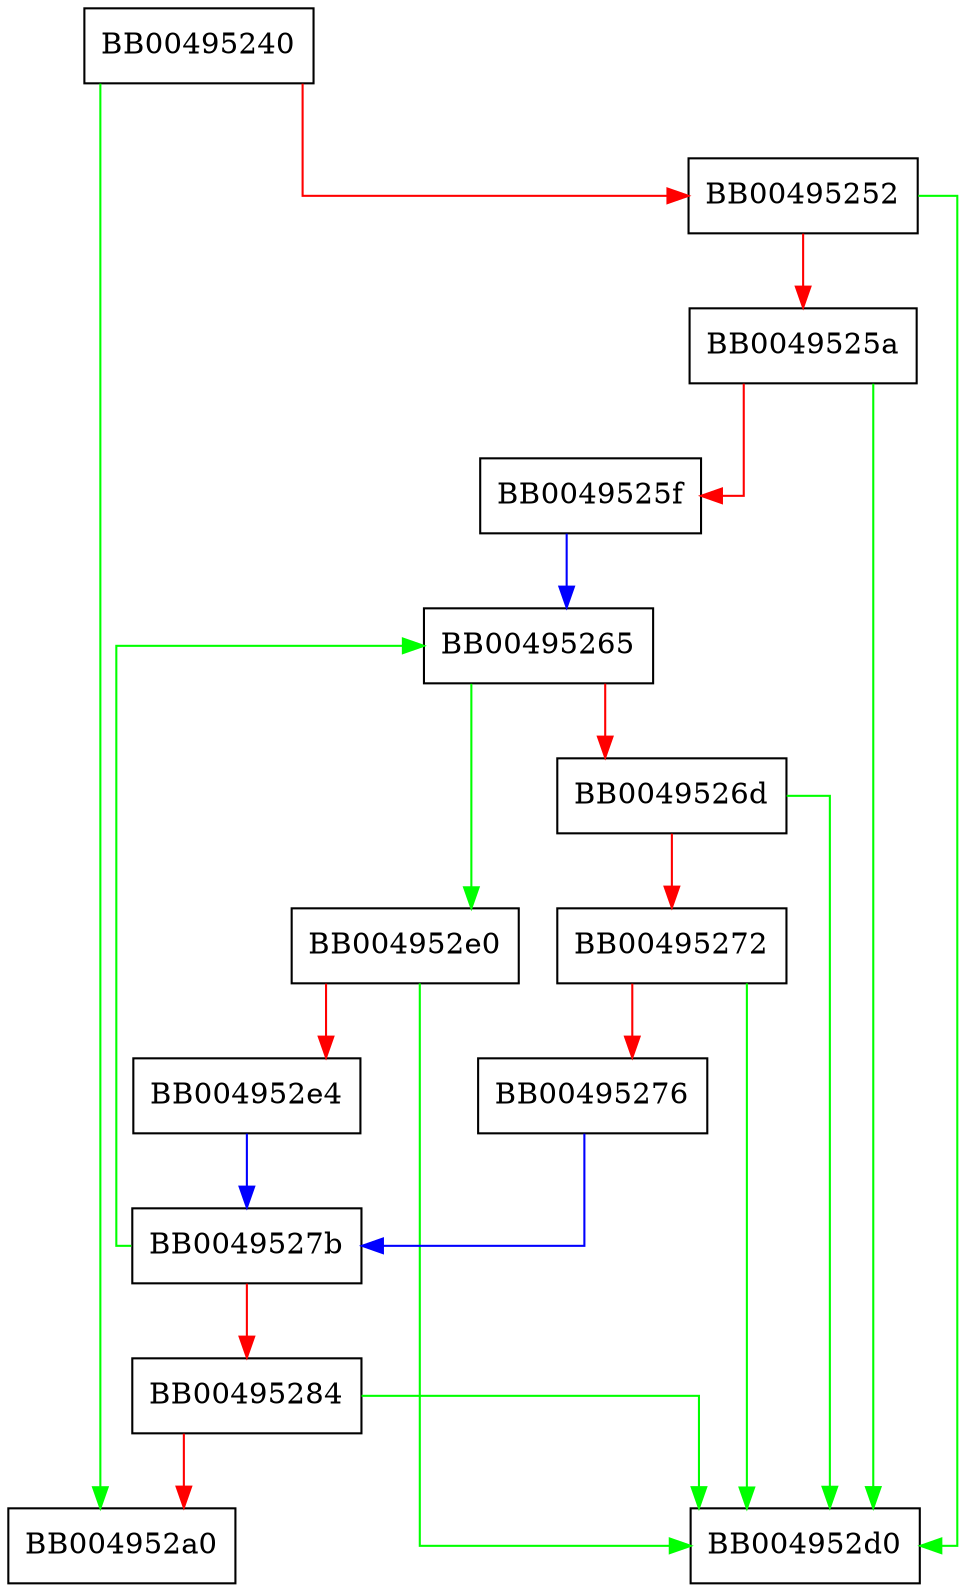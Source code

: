 digraph SSL_CTX_set1_server_cert_type {
  node [shape="box"];
  graph [splines=ortho];
  BB00495240 -> BB004952a0 [color="green"];
  BB00495240 -> BB00495252 [color="red"];
  BB00495252 -> BB004952d0 [color="green"];
  BB00495252 -> BB0049525a [color="red"];
  BB0049525a -> BB004952d0 [color="green"];
  BB0049525a -> BB0049525f [color="red"];
  BB0049525f -> BB00495265 [color="blue"];
  BB00495265 -> BB004952e0 [color="green"];
  BB00495265 -> BB0049526d [color="red"];
  BB0049526d -> BB004952d0 [color="green"];
  BB0049526d -> BB00495272 [color="red"];
  BB00495272 -> BB004952d0 [color="green"];
  BB00495272 -> BB00495276 [color="red"];
  BB00495276 -> BB0049527b [color="blue"];
  BB0049527b -> BB00495265 [color="green"];
  BB0049527b -> BB00495284 [color="red"];
  BB00495284 -> BB004952d0 [color="green"];
  BB00495284 -> BB004952a0 [color="red"];
  BB004952e0 -> BB004952d0 [color="green"];
  BB004952e0 -> BB004952e4 [color="red"];
  BB004952e4 -> BB0049527b [color="blue"];
}